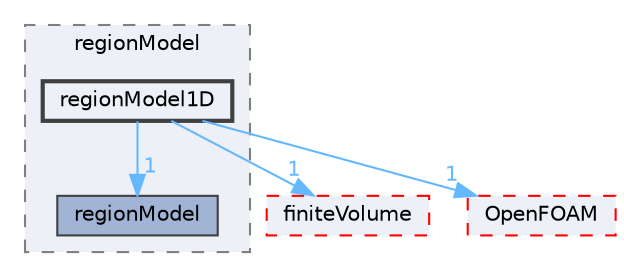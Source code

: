 digraph "src/regionModels/regionModel/regionModel1D"
{
 // LATEX_PDF_SIZE
  bgcolor="transparent";
  edge [fontname=Helvetica,fontsize=10,labelfontname=Helvetica,labelfontsize=10];
  node [fontname=Helvetica,fontsize=10,shape=box,height=0.2,width=0.4];
  compound=true
  subgraph clusterdir_e1879fa133c4c7d7be31da46fdc26b53 {
    graph [ bgcolor="#edf0f7", pencolor="grey50", label="regionModel", fontname=Helvetica,fontsize=10 style="filled,dashed", URL="dir_e1879fa133c4c7d7be31da46fdc26b53.html",tooltip=""]
  dir_9def0c2234ad5b9415d4c89f24e8e942 [label="regionModel", fillcolor="#a2b4d6", color="grey25", style="filled", URL="dir_9def0c2234ad5b9415d4c89f24e8e942.html",tooltip=""];
  dir_a47d2577c5ea3864db122fc0ee31792e [label="regionModel1D", fillcolor="#edf0f7", color="grey25", style="filled,bold", URL="dir_a47d2577c5ea3864db122fc0ee31792e.html",tooltip=""];
  }
  dir_9bd15774b555cf7259a6fa18f99fe99b [label="finiteVolume", fillcolor="#edf0f7", color="red", style="filled,dashed", URL="dir_9bd15774b555cf7259a6fa18f99fe99b.html",tooltip=""];
  dir_c5473ff19b20e6ec4dfe5c310b3778a8 [label="OpenFOAM", fillcolor="#edf0f7", color="red", style="filled,dashed", URL="dir_c5473ff19b20e6ec4dfe5c310b3778a8.html",tooltip=""];
  dir_a47d2577c5ea3864db122fc0ee31792e->dir_9bd15774b555cf7259a6fa18f99fe99b [headlabel="1", labeldistance=1.5 headhref="dir_003292_001387.html" href="dir_003292_001387.html" color="steelblue1" fontcolor="steelblue1"];
  dir_a47d2577c5ea3864db122fc0ee31792e->dir_9def0c2234ad5b9415d4c89f24e8e942 [headlabel="1", labeldistance=1.5 headhref="dir_003292_003291.html" href="dir_003292_003291.html" color="steelblue1" fontcolor="steelblue1"];
  dir_a47d2577c5ea3864db122fc0ee31792e->dir_c5473ff19b20e6ec4dfe5c310b3778a8 [headlabel="1", labeldistance=1.5 headhref="dir_003292_002695.html" href="dir_003292_002695.html" color="steelblue1" fontcolor="steelblue1"];
}

